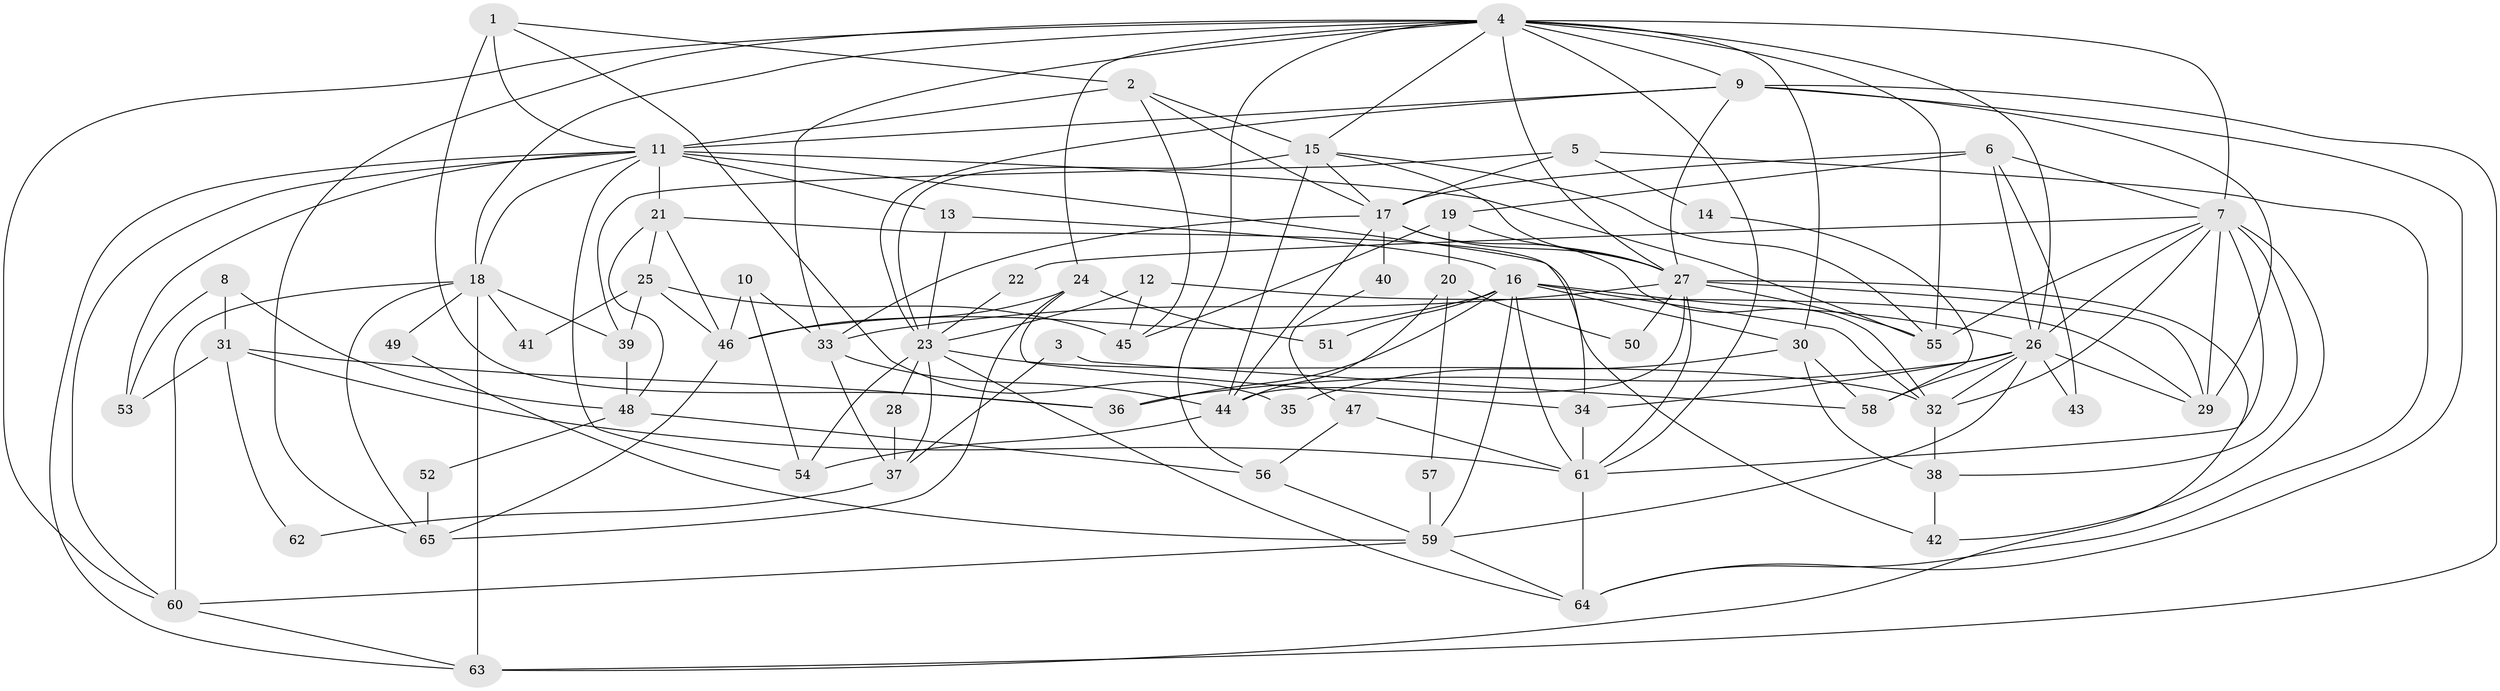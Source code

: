 // original degree distribution, {4: 0.2777777777777778, 6: 0.1111111111111111, 2: 0.1388888888888889, 5: 0.18518518518518517, 3: 0.25, 7: 0.027777777777777776, 8: 0.009259259259259259}
// Generated by graph-tools (version 1.1) at 2025/51/03/04/25 22:51:13]
// undirected, 65 vertices, 160 edges
graph export_dot {
  node [color=gray90,style=filled];
  1;
  2;
  3;
  4;
  5;
  6;
  7;
  8;
  9;
  10;
  11;
  12;
  13;
  14;
  15;
  16;
  17;
  18;
  19;
  20;
  21;
  22;
  23;
  24;
  25;
  26;
  27;
  28;
  29;
  30;
  31;
  32;
  33;
  34;
  35;
  36;
  37;
  38;
  39;
  40;
  41;
  42;
  43;
  44;
  45;
  46;
  47;
  48;
  49;
  50;
  51;
  52;
  53;
  54;
  55;
  56;
  57;
  58;
  59;
  60;
  61;
  62;
  63;
  64;
  65;
  1 -- 2 [weight=1.0];
  1 -- 11 [weight=1.0];
  1 -- 35 [weight=1.0];
  1 -- 36 [weight=1.0];
  2 -- 11 [weight=1.0];
  2 -- 15 [weight=1.0];
  2 -- 17 [weight=1.0];
  2 -- 45 [weight=1.0];
  3 -- 37 [weight=1.0];
  3 -- 58 [weight=1.0];
  4 -- 7 [weight=1.0];
  4 -- 9 [weight=1.0];
  4 -- 15 [weight=1.0];
  4 -- 18 [weight=1.0];
  4 -- 24 [weight=1.0];
  4 -- 26 [weight=1.0];
  4 -- 27 [weight=1.0];
  4 -- 30 [weight=1.0];
  4 -- 33 [weight=1.0];
  4 -- 55 [weight=1.0];
  4 -- 56 [weight=1.0];
  4 -- 60 [weight=1.0];
  4 -- 61 [weight=1.0];
  4 -- 65 [weight=1.0];
  5 -- 14 [weight=1.0];
  5 -- 17 [weight=1.0];
  5 -- 39 [weight=1.0];
  5 -- 64 [weight=1.0];
  6 -- 7 [weight=1.0];
  6 -- 17 [weight=1.0];
  6 -- 19 [weight=1.0];
  6 -- 26 [weight=1.0];
  6 -- 43 [weight=1.0];
  7 -- 22 [weight=1.0];
  7 -- 26 [weight=1.0];
  7 -- 29 [weight=3.0];
  7 -- 32 [weight=1.0];
  7 -- 38 [weight=1.0];
  7 -- 42 [weight=1.0];
  7 -- 55 [weight=1.0];
  7 -- 61 [weight=1.0];
  8 -- 31 [weight=1.0];
  8 -- 48 [weight=1.0];
  8 -- 53 [weight=1.0];
  9 -- 11 [weight=2.0];
  9 -- 23 [weight=1.0];
  9 -- 27 [weight=1.0];
  9 -- 29 [weight=2.0];
  9 -- 63 [weight=1.0];
  9 -- 64 [weight=1.0];
  10 -- 33 [weight=1.0];
  10 -- 46 [weight=1.0];
  10 -- 54 [weight=1.0];
  11 -- 13 [weight=1.0];
  11 -- 18 [weight=1.0];
  11 -- 21 [weight=1.0];
  11 -- 34 [weight=1.0];
  11 -- 53 [weight=1.0];
  11 -- 54 [weight=1.0];
  11 -- 55 [weight=1.0];
  11 -- 60 [weight=1.0];
  11 -- 63 [weight=1.0];
  12 -- 23 [weight=1.0];
  12 -- 29 [weight=1.0];
  12 -- 45 [weight=1.0];
  13 -- 16 [weight=1.0];
  13 -- 23 [weight=1.0];
  14 -- 58 [weight=1.0];
  15 -- 17 [weight=1.0];
  15 -- 23 [weight=2.0];
  15 -- 27 [weight=1.0];
  15 -- 44 [weight=1.0];
  15 -- 55 [weight=1.0];
  16 -- 26 [weight=2.0];
  16 -- 30 [weight=1.0];
  16 -- 32 [weight=1.0];
  16 -- 36 [weight=1.0];
  16 -- 46 [weight=1.0];
  16 -- 51 [weight=1.0];
  16 -- 59 [weight=1.0];
  16 -- 61 [weight=1.0];
  17 -- 27 [weight=1.0];
  17 -- 32 [weight=1.0];
  17 -- 33 [weight=1.0];
  17 -- 40 [weight=1.0];
  17 -- 44 [weight=1.0];
  18 -- 39 [weight=1.0];
  18 -- 41 [weight=2.0];
  18 -- 49 [weight=2.0];
  18 -- 60 [weight=1.0];
  18 -- 63 [weight=2.0];
  18 -- 65 [weight=1.0];
  19 -- 20 [weight=1.0];
  19 -- 27 [weight=1.0];
  19 -- 45 [weight=1.0];
  20 -- 44 [weight=1.0];
  20 -- 50 [weight=1.0];
  20 -- 57 [weight=1.0];
  21 -- 25 [weight=1.0];
  21 -- 42 [weight=1.0];
  21 -- 46 [weight=1.0];
  21 -- 48 [weight=1.0];
  22 -- 23 [weight=1.0];
  23 -- 28 [weight=1.0];
  23 -- 32 [weight=1.0];
  23 -- 37 [weight=1.0];
  23 -- 54 [weight=1.0];
  23 -- 64 [weight=1.0];
  24 -- 34 [weight=1.0];
  24 -- 46 [weight=1.0];
  24 -- 51 [weight=1.0];
  24 -- 65 [weight=1.0];
  25 -- 39 [weight=1.0];
  25 -- 41 [weight=1.0];
  25 -- 45 [weight=1.0];
  25 -- 46 [weight=1.0];
  26 -- 29 [weight=1.0];
  26 -- 32 [weight=1.0];
  26 -- 34 [weight=1.0];
  26 -- 36 [weight=1.0];
  26 -- 43 [weight=1.0];
  26 -- 58 [weight=1.0];
  26 -- 59 [weight=1.0];
  27 -- 29 [weight=1.0];
  27 -- 33 [weight=2.0];
  27 -- 44 [weight=1.0];
  27 -- 50 [weight=1.0];
  27 -- 55 [weight=2.0];
  27 -- 61 [weight=1.0];
  27 -- 63 [weight=1.0];
  28 -- 37 [weight=1.0];
  30 -- 35 [weight=1.0];
  30 -- 38 [weight=1.0];
  30 -- 58 [weight=1.0];
  31 -- 36 [weight=1.0];
  31 -- 53 [weight=1.0];
  31 -- 61 [weight=1.0];
  31 -- 62 [weight=1.0];
  32 -- 38 [weight=1.0];
  33 -- 37 [weight=1.0];
  33 -- 44 [weight=1.0];
  34 -- 61 [weight=1.0];
  37 -- 62 [weight=1.0];
  38 -- 42 [weight=1.0];
  39 -- 48 [weight=1.0];
  40 -- 47 [weight=1.0];
  44 -- 54 [weight=1.0];
  46 -- 65 [weight=1.0];
  47 -- 56 [weight=1.0];
  47 -- 61 [weight=1.0];
  48 -- 52 [weight=1.0];
  48 -- 56 [weight=1.0];
  49 -- 59 [weight=1.0];
  52 -- 65 [weight=1.0];
  56 -- 59 [weight=1.0];
  57 -- 59 [weight=1.0];
  59 -- 60 [weight=1.0];
  59 -- 64 [weight=1.0];
  60 -- 63 [weight=1.0];
  61 -- 64 [weight=1.0];
}
